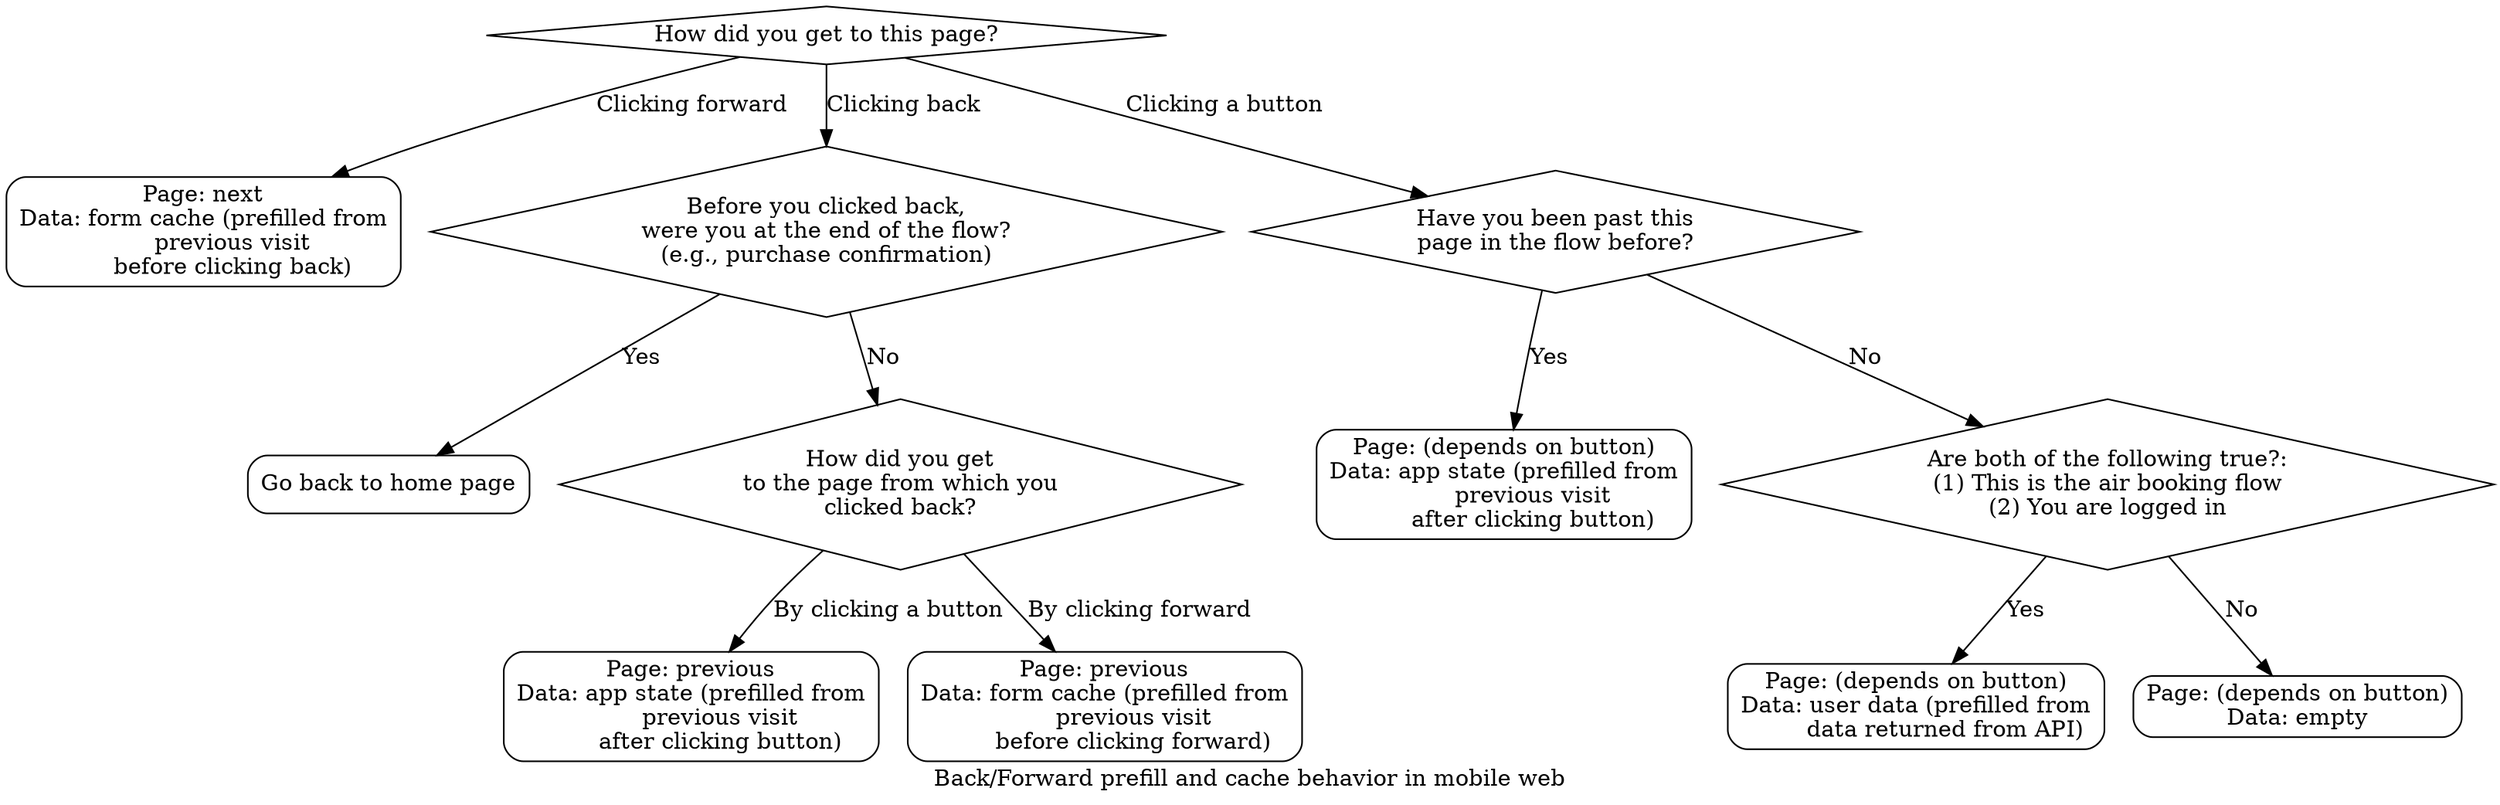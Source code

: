 digraph {
	label="Back/Forward prefill and cache behavior in mobile web";

	node[shape="box", style="rounded"]
		back_flowEnd[label="Go back to home page"];
		back_notFlowEnd_clickedButtonBefore[label="Page: previous
Data: app state (prefilled from
	previous visit
	after clicking button)"];
		back_notFlowEnd_clickedForwardBefore[label="Page: previous
Data: form cache (prefilled from
	previous visit
	before clicking forward)"];
		forward[label="Page: next
Data: form cache (prefilled from
	previous visit
	before clicking back)"];
		button_passedBefore[label="Page: (depends on button)
Data: app state (prefilled from
	previous visit
	after clicking button)"];
		button_notPassedBefore_airBookingAndLoggedIn[label="Page: (depends on button)
Data: user data (prefilled from
	data returned from API)"];
		button_notPassedBefore_notAirBookingOrNotLoggedIn[label="Page: (depends on button)
Data: empty"];
	node[shape="diamond", style=""]
		start[label="How did you get to this page?"];
		back[label="Before you clicked back,
were you at the end of the flow?
(e.g., purchase confirmation)"];
		button[label="Have you been past this
page in the flow before?"];
		button_notPassedBefore[label="Are both of the following true?:
(1) This is the air booking flow
(2) You are logged in"];
		back_notFlowEnd[label="How did you get
to the page from which you
clicked back?"];

	start -> back[label="Clicking back"];
	start -> forward[label="Clicking forward"];
	start -> button[label="Clicking a button"];
	back -> back_flowEnd[label="Yes"];
	back -> back_notFlowEnd[label="No"];
	button -> button_notPassedBefore[label="No"];
	button -> button_passedBefore[label="Yes"];
	button_notPassedBefore -> button_notPassedBefore_airBookingAndLoggedIn[label="Yes"];
	button_notPassedBefore -> button_notPassedBefore_notAirBookingOrNotLoggedIn[label="No"];
	back_notFlowEnd -> back_notFlowEnd_clickedForwardBefore[label="By clicking forward"];
	back_notFlowEnd -> back_notFlowEnd_clickedButtonBefore[label="By clicking a button"];
}

